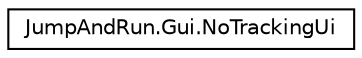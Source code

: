 digraph "Grafische Darstellung der Klassenhierarchie"
{
  edge [fontname="Helvetica",fontsize="10",labelfontname="Helvetica",labelfontsize="10"];
  node [fontname="Helvetica",fontsize="10",shape=record];
  rankdir="LR";
  Node1 [label="JumpAndRun.Gui.NoTrackingUi",height=0.2,width=0.4,color="black", fillcolor="white", style="filled",URL="$class_jump_and_run_1_1_gui_1_1_no_tracking_ui.html",tooltip="Darstellung des GUI wenn keine Person erkannt wird. "];
}
